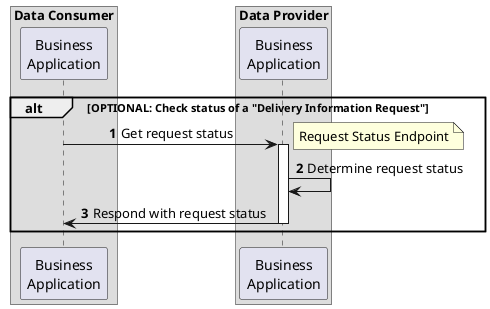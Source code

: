 @startuml Figure_3
autonumber
skinparam sequenceMessageAlign center

box "Data Consumer"
participant "Business\nApplication" as app_cons
end box

box "Data Provider"
participant "Business\nApplication" as app_prov
end box

alt OPTIONAL: Check status of a "Delivery Information Request"
    app_cons ->  app_prov: Get request status
    note right: Request Status Endpoint

    activate app_prov
    app_prov -> app_prov: Determine request status
    
    app_prov ->  app_cons: Respond with request status
    deactivate app_prov
end

@enduml